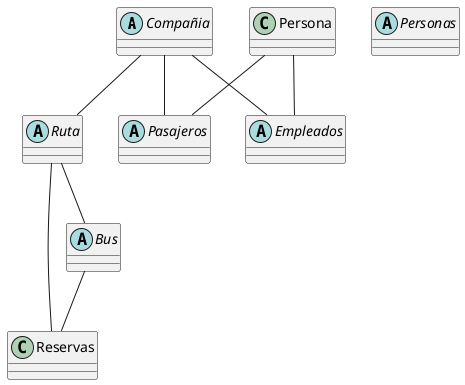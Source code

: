 @startuml
abstract class Compañia
abstract class Ruta
abstract class Bus
abstract class Personas
abstract class Empleados
abstract class Pasajeros
class Reservas

Compañia -- Ruta
Compañia -- Empleados
Compañia -- Pasajeros
Ruta -- Bus
Ruta -- Reservas
Bus -- Reservas
Persona -- Empleados
Persona -- Pasajeros
@enduml

